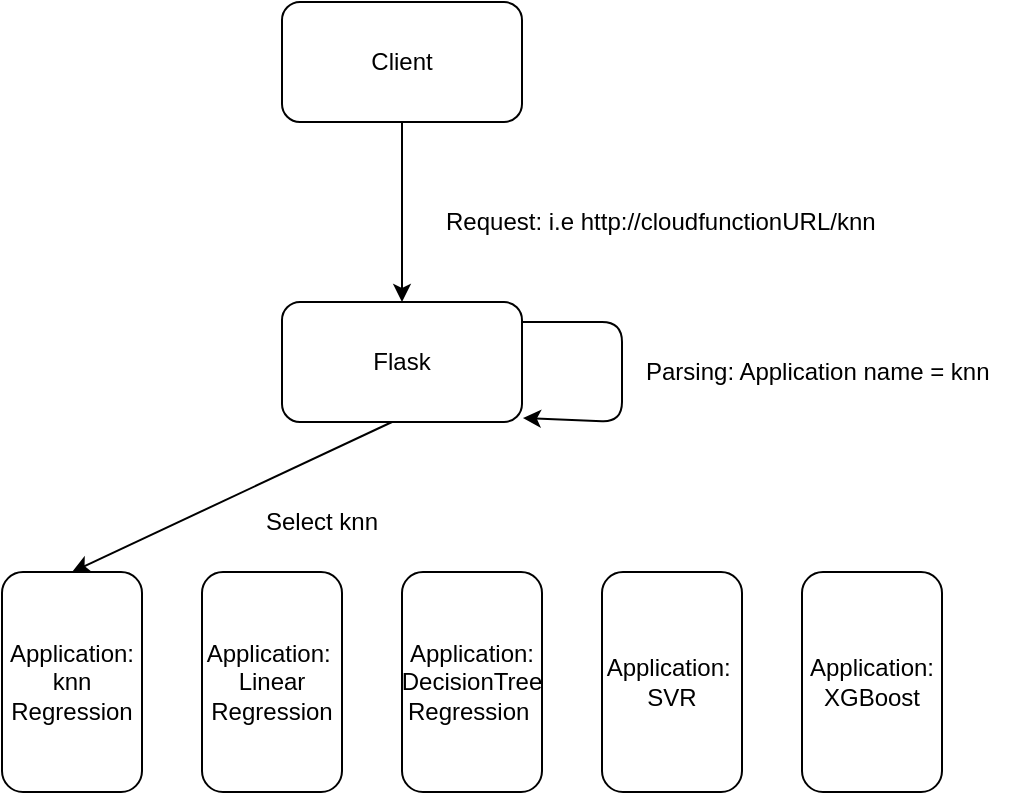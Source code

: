 <mxfile version="12.2.4"><diagram id="sqjiDEoqVz6lgosPosdi"><mxGraphModel dx="473" dy="499" grid="0" gridSize="10" guides="1" tooltips="1" connect="1" arrows="1" fold="1" page="1" pageScale="1" pageWidth="827" pageHeight="1169" math="0" shadow="0"><root><mxCell id="0"/><mxCell id="1" parent="0"/><mxCell id="8" style="edgeStyle=orthogonalEdgeStyle;rounded=0;orthogonalLoop=1;jettySize=auto;html=1;entryX=0.5;entryY=0;entryDx=0;entryDy=0;" edge="1" parent="1" source="6" target="7"><mxGeometry relative="1" as="geometry"/></mxCell><mxCell id="6" value="Client" style="rounded=1;whiteSpace=wrap;html=1;" vertex="1" parent="1"><mxGeometry x="210" y="50" width="120" height="60" as="geometry"/></mxCell><mxCell id="7" value="Flask" style="rounded=1;whiteSpace=wrap;html=1;" vertex="1" parent="1"><mxGeometry x="210" y="200" width="120" height="60" as="geometry"/></mxCell><mxCell id="9" value="Request: i.e http://cloudfunctionURL/knn" style="text;html=1;resizable=0;points=[];autosize=1;align=left;verticalAlign=top;spacingTop=-4;" vertex="1" parent="1"><mxGeometry x="290" y="150" width="230" height="10" as="geometry"/></mxCell><mxCell id="11" value="" style="endArrow=classic;html=1;entryX=1.004;entryY=0.967;entryDx=0;entryDy=0;entryPerimeter=0;" edge="1" parent="1" target="7"><mxGeometry width="50" height="50" relative="1" as="geometry"><mxPoint x="330" y="210" as="sourcePoint"/><mxPoint x="380" y="290" as="targetPoint"/><Array as="points"><mxPoint x="380" y="210"/><mxPoint x="380" y="260"/></Array></mxGeometry></mxCell><mxCell id="12" value="Parsing: Application name = knn" style="text;html=1;resizable=0;points=[];autosize=1;align=left;verticalAlign=top;spacingTop=-4;" vertex="1" parent="1"><mxGeometry x="390" y="225" width="190" height="10" as="geometry"/></mxCell><mxCell id="13" value="Application: knn&lt;br&gt;Regression" style="rounded=1;whiteSpace=wrap;html=1;" vertex="1" parent="1"><mxGeometry x="70" y="335" width="70" height="110" as="geometry"/></mxCell><mxCell id="14" value="Application:&amp;nbsp;&lt;br&gt;SVR" style="rounded=1;whiteSpace=wrap;html=1;" vertex="1" parent="1"><mxGeometry x="370" y="335" width="70" height="110" as="geometry"/></mxCell><mxCell id="15" value="Application:&lt;br&gt;DecisionTree&lt;br&gt;Regression&amp;nbsp;" style="rounded=1;whiteSpace=wrap;html=1;" vertex="1" parent="1"><mxGeometry x="270" y="335" width="70" height="110" as="geometry"/></mxCell><mxCell id="16" value="Application:&amp;nbsp;&lt;br&gt;Linear&lt;br&gt;Regression" style="rounded=1;whiteSpace=wrap;html=1;" vertex="1" parent="1"><mxGeometry x="170" y="335" width="70" height="110" as="geometry"/></mxCell><mxCell id="17" value="Application: XGBoost" style="rounded=1;whiteSpace=wrap;html=1;" vertex="1" parent="1"><mxGeometry x="470" y="335" width="70" height="110" as="geometry"/></mxCell><mxCell id="19" value="" style="endArrow=classic;html=1;entryX=0.5;entryY=0;entryDx=0;entryDy=0;" edge="1" parent="1" target="13"><mxGeometry width="50" height="50" relative="1" as="geometry"><mxPoint x="265" y="260" as="sourcePoint"/><mxPoint x="315" y="210" as="targetPoint"/></mxGeometry></mxCell><mxCell id="20" value="Select knn" style="text;html=1;resizable=0;points=[];autosize=1;align=left;verticalAlign=top;spacingTop=-4;" vertex="1" parent="1"><mxGeometry x="200" y="300" width="70" height="10" as="geometry"/></mxCell></root></mxGraphModel></diagram></mxfile>